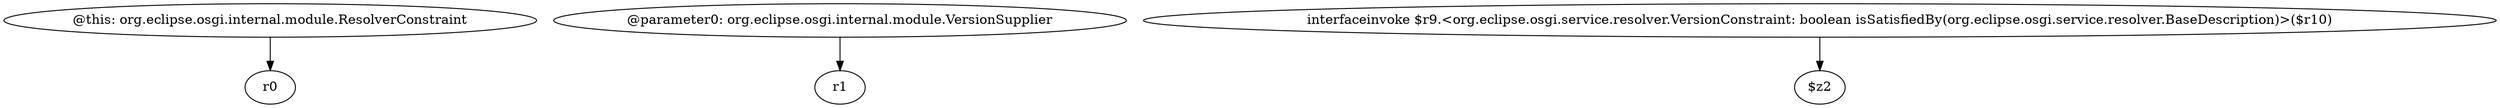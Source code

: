 digraph g {
0[label="@this: org.eclipse.osgi.internal.module.ResolverConstraint"]
1[label="r0"]
0->1[label=""]
2[label="@parameter0: org.eclipse.osgi.internal.module.VersionSupplier"]
3[label="r1"]
2->3[label=""]
4[label="interfaceinvoke $r9.<org.eclipse.osgi.service.resolver.VersionConstraint: boolean isSatisfiedBy(org.eclipse.osgi.service.resolver.BaseDescription)>($r10)"]
5[label="$z2"]
4->5[label=""]
}
